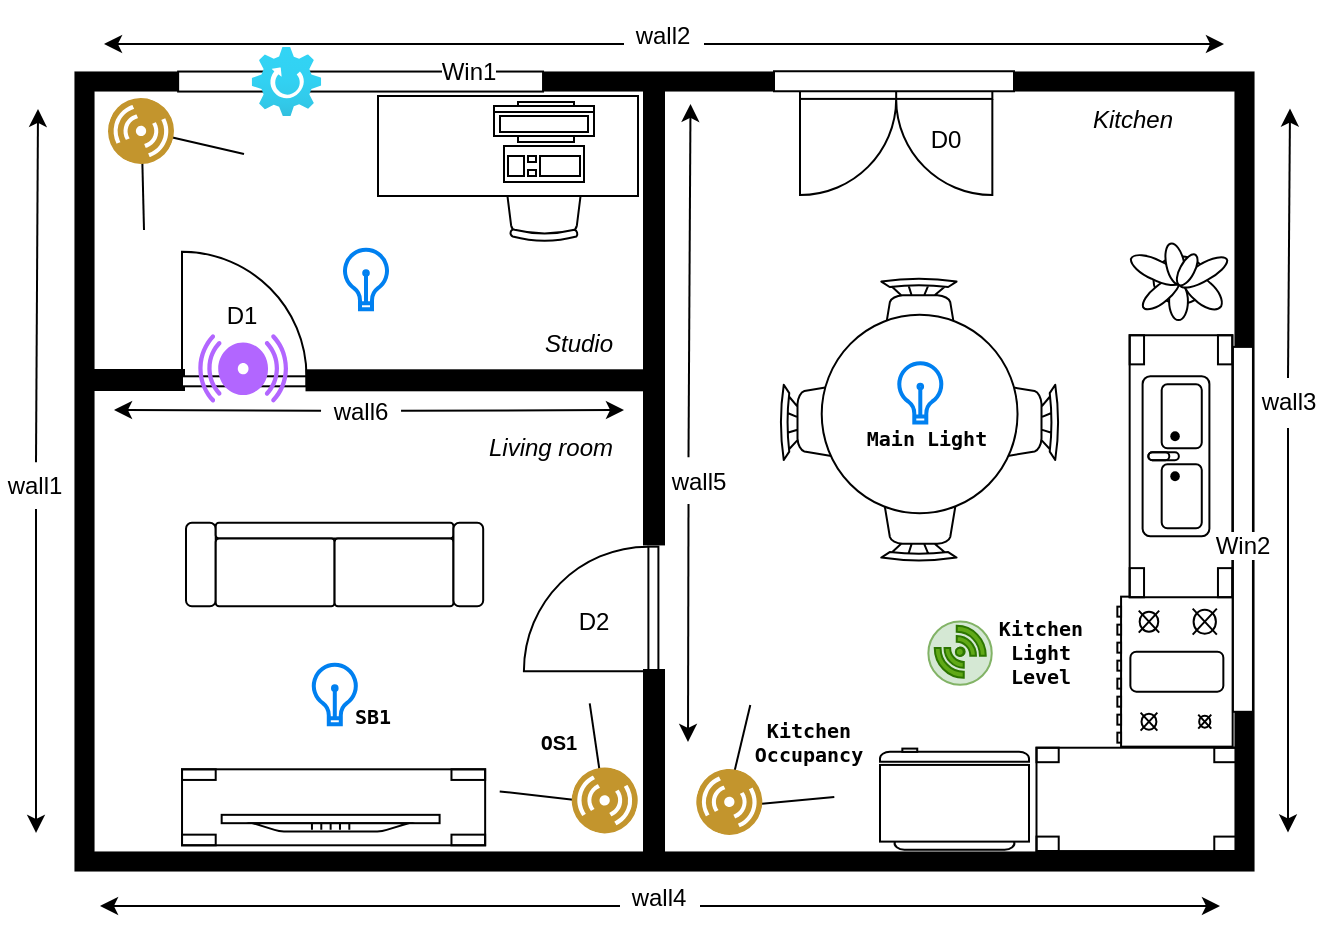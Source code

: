 <mxfile version="22.1.2" type="device">
  <diagram id="qc-cw8mjiicPfDOIfQId" name="Page-1">
    <mxGraphModel dx="3354" dy="2908" grid="1" gridSize="10" guides="1" tooltips="1" connect="1" arrows="1" fold="1" page="1" pageScale="1" pageWidth="800" pageHeight="500" math="0" shadow="0">
      <root>
        <mxCell id="0" />
        <mxCell id="1" parent="0" />
        <mxCell id="7r8yQM-oweqpXDeGi5ox-84" value="" style="verticalLabelPosition=bottom;html=1;verticalAlign=top;align=center;shape=mxgraph.floorplan.chair;shadow=0;direction=south;strokeWidth=1;rotation=-180;container=0;flipH=1;" parent="1" vertex="1">
          <mxGeometry x="561.554" y="-794.736" width="35.946" height="37.726" as="geometry" />
        </mxCell>
        <mxCell id="RznItZ6FsPS7y6rkY32L-12" value="" style="verticalLabelPosition=bottom;html=1;verticalAlign=top;align=center;shape=mxgraph.floorplan.range_2;strokeWidth=1;rotation=90;" parent="1" vertex="1">
          <mxGeometry x="618" y="-680.0" width="75" height="57.65" as="geometry" />
        </mxCell>
        <mxCell id="RznItZ6FsPS7y6rkY32L-13" value="" style="verticalLabelPosition=bottom;html=1;verticalAlign=top;align=center;shape=mxgraph.floorplan.refrigerator;strokeWidth=1;rotation=-180;" parent="1" vertex="1">
          <mxGeometry x="508" y="-612.7" width="74.5" height="50.62" as="geometry" />
        </mxCell>
        <mxCell id="RznItZ6FsPS7y6rkY32L-17" value="" style="verticalLabelPosition=bottom;html=1;verticalAlign=top;align=center;shape=mxgraph.floorplan.table;strokeWidth=1;rotation=-180;" parent="1" vertex="1">
          <mxGeometry x="586.25" y="-613.14" width="100" height="51.67" as="geometry" />
        </mxCell>
        <mxCell id="RznItZ6FsPS7y6rkY32L-88" value="&lt;i&gt;Living room&lt;/i&gt;" style="text;html=1;strokeColor=none;fillColor=none;align=center;verticalAlign=middle;whiteSpace=wrap;rounded=0;fontSize=12;" parent="1" vertex="1">
          <mxGeometry x="297" y="-775.735" width="93" height="25.051" as="geometry" />
        </mxCell>
        <mxCell id="RznItZ6FsPS7y6rkY32L-2" value="" style="verticalLabelPosition=bottom;html=1;verticalAlign=top;align=center;shape=mxgraph.floorplan.room;fillColor=strokeColor;strokeWidth=0;" parent="1" vertex="1">
          <mxGeometry x="105" y="-951.55" width="590" height="400" as="geometry" />
        </mxCell>
        <mxCell id="7r8yQM-oweqpXDeGi5ox-9" value="" style="group;rotation=-180;" parent="1" vertex="1" connectable="0">
          <mxGeometry x="455" y="-950.55" width="133" height="59.46" as="geometry" />
        </mxCell>
        <mxCell id="RznItZ6FsPS7y6rkY32L-38" value="" style="verticalLabelPosition=bottom;html=1;verticalAlign=top;align=center;shape=mxgraph.floorplan.doorDouble;aspect=fixed;strokeWidth=1;rotation=-360;" parent="7r8yQM-oweqpXDeGi5ox-9" vertex="1">
          <mxGeometry x="13" y="8" width="96.17" height="51.09" as="geometry" />
        </mxCell>
        <mxCell id="RznItZ6FsPS7y6rkY32L-39" value="" style="verticalLabelPosition=bottom;html=1;verticalAlign=top;align=center;shape=mxgraph.floorplan.wall;strokeWidth=1;rotation=-180;" parent="7r8yQM-oweqpXDeGi5ox-9" vertex="1">
          <mxGeometry width="120" height="8.35" as="geometry" />
        </mxCell>
        <mxCell id="7r8yQM-oweqpXDeGi5ox-16" value="D0" style="text;html=1;strokeColor=none;fillColor=none;align=center;verticalAlign=middle;whiteSpace=wrap;rounded=0;fontSize=12;" parent="7r8yQM-oweqpXDeGi5ox-9" vertex="1">
          <mxGeometry x="63.17" y="21.02" width="46" height="25.05" as="geometry" />
        </mxCell>
        <mxCell id="7r8yQM-oweqpXDeGi5ox-12" value="" style="group;rotation=-180;" parent="1" vertex="1" connectable="0">
          <mxGeometry x="633" y="-819.55" width="51.34" height="131" as="geometry" />
        </mxCell>
        <mxCell id="RznItZ6FsPS7y6rkY32L-15" value="" style="verticalLabelPosition=bottom;html=1;verticalAlign=top;align=center;shape=mxgraph.floorplan.table;strokeWidth=1;rotation=-90;" parent="7r8yQM-oweqpXDeGi5ox-12" vertex="1">
          <mxGeometry x="-40" y="40" width="131" height="51.34" as="geometry" />
        </mxCell>
        <mxCell id="RznItZ6FsPS7y6rkY32L-14" value="" style="verticalLabelPosition=bottom;html=1;verticalAlign=top;align=center;shape=mxgraph.floorplan.sink_double2;strokeWidth=1;rotation=-90;" parent="7r8yQM-oweqpXDeGi5ox-12" vertex="1">
          <mxGeometry x="-17" y="44" width="80" height="33.401" as="geometry" />
        </mxCell>
        <mxCell id="7r8yQM-oweqpXDeGi5ox-14" value="&lt;i&gt;Kitchen&lt;/i&gt;" style="text;html=1;strokeColor=none;fillColor=none;align=center;verticalAlign=middle;whiteSpace=wrap;rounded=0;fontSize=12;" parent="1" vertex="1">
          <mxGeometry x="588" y="-939.445" width="93" height="25.051" as="geometry" />
        </mxCell>
        <mxCell id="7r8yQM-oweqpXDeGi5ox-93" value="" style="verticalLabelPosition=bottom;html=1;verticalAlign=top;align=center;shape=mxgraph.floorplan.wall;strokeWidth=1;rotation=90;" parent="1" vertex="1">
          <mxGeometry x="598.25" y="-733.55" width="182.45" height="22.45" as="geometry" />
        </mxCell>
        <mxCell id="7r8yQM-oweqpXDeGi5ox-75" value="" style="verticalLabelPosition=bottom;html=1;verticalAlign=top;align=center;shape=mxgraph.floorplan.plant;strokeWidth=1;" parent="1" vertex="1">
          <mxGeometry x="635" y="-867.55" width="42" height="40.58" as="geometry" />
        </mxCell>
        <mxCell id="7r8yQM-oweqpXDeGi5ox-153" value="&lt;pre style=&quot;font-size: 10px;&quot;&gt;&lt;b&gt;Kitchen&lt;br/&gt;Light&lt;br/&gt;Level&lt;/b&gt;&lt;/pre&gt;" style="text;html=1;strokeColor=none;fillColor=none;align=center;verticalAlign=middle;whiteSpace=wrap;rounded=0;" parent="1" vertex="1">
          <mxGeometry x="574.5" y="-674.73" width="27" height="26.6" as="geometry" />
        </mxCell>
        <mxCell id="7r8yQM-oweqpXDeGi5ox-167" value="" style="group" parent="1" vertex="1" connectable="0">
          <mxGeometry x="532.19" y="-676.27" width="31.68" height="31.68" as="geometry" />
        </mxCell>
        <mxCell id="7r8yQM-oweqpXDeGi5ox-154" value="" style="ellipse;whiteSpace=wrap;html=1;aspect=fixed;fillColor=#d5e8d4;strokeColor=#82b366;" parent="7r8yQM-oweqpXDeGi5ox-167" vertex="1">
          <mxGeometry width="31.68" height="31.68" as="geometry" />
        </mxCell>
        <mxCell id="7r8yQM-oweqpXDeGi5ox-155" value="" style="shape=mxgraph.signs.tech.rss;html=1;pointerEvents=1;fillColor=#60a917;strokeColor=#2D7600;verticalLabelPosition=bottom;verticalAlign=top;align=center;fontColor=#ffffff;" parent="7r8yQM-oweqpXDeGi5ox-167" vertex="1">
          <mxGeometry x="14.18" y="2.202" width="14.5" height="14.97" as="geometry" />
        </mxCell>
        <mxCell id="7r8yQM-oweqpXDeGi5ox-156" value="" style="shape=mxgraph.signs.tech.rss;html=1;pointerEvents=1;fillColor=#60a917;strokeColor=#2D7600;verticalLabelPosition=bottom;verticalAlign=top;align=center;flipV=1;flipH=1;fontColor=#ffffff;" parent="7r8yQM-oweqpXDeGi5ox-167" vertex="1">
          <mxGeometry x="3.18" y="13.202" width="14.5" height="14.97" as="geometry" />
        </mxCell>
        <mxCell id="7r8yQM-oweqpXDeGi5ox-87" value="" style="verticalLabelPosition=bottom;html=1;verticalAlign=top;align=center;shape=mxgraph.floorplan.chair;shadow=0;direction=south;strokeWidth=1;rotation=-90;container=0;" parent="1" vertex="1">
          <mxGeometry x="509.555" y="-849.002" width="35.946" height="37.726" as="geometry" />
        </mxCell>
        <mxCell id="7r8yQM-oweqpXDeGi5ox-88" value="" style="verticalLabelPosition=bottom;html=1;verticalAlign=top;align=center;shape=mxgraph.floorplan.chair;shadow=0;direction=south;strokeWidth=1;rotation=-90;container=0;flipH=1;" parent="1" vertex="1">
          <mxGeometry x="509.555" y="-743.164" width="35.946" height="37.726" as="geometry" />
        </mxCell>
        <mxCell id="RznItZ6FsPS7y6rkY32L-21" value="" style="verticalLabelPosition=bottom;html=1;verticalAlign=top;align=center;shape=mxgraph.floorplan.chair;shadow=0;direction=south;strokeWidth=1;rotation=-180;container=0;" parent="1" vertex="1">
          <mxGeometry x="458" y="-794.736" width="35.946" height="37.726" as="geometry" />
        </mxCell>
        <mxCell id="RznItZ6FsPS7y6rkY32L-24" value="" style="shape=ellipse;shadow=0;strokeWidth=1;rotation=-180;container=0;" parent="1" vertex="1">
          <mxGeometry x="478.858" y="-829.605" width="97.916" height="99.237" as="geometry" />
        </mxCell>
        <mxCell id="0M6jd2dRWZS2fC3PjOVr-3" value="" style="verticalLabelPosition=bottom;html=1;verticalAlign=top;align=center;shape=mxgraph.floorplan.wall;fillColor=strokeColor;" parent="1" vertex="1">
          <mxGeometry x="110" y="-802" width="50" height="10" as="geometry" />
        </mxCell>
        <mxCell id="0M6jd2dRWZS2fC3PjOVr-4" value="" style="verticalLabelPosition=bottom;html=1;verticalAlign=top;align=center;shape=mxgraph.floorplan.wall;fillColor=strokeColor;rotation=90;" parent="1" vertex="1">
          <mxGeometry x="281.25" y="-833.53" width="227.5" height="10" as="geometry" />
        </mxCell>
        <mxCell id="0M6jd2dRWZS2fC3PjOVr-5" value="" style="verticalLabelPosition=bottom;html=1;verticalAlign=top;align=center;shape=mxgraph.floorplan.doorRight;aspect=fixed;strokeWidth=1;rotation=0;flipH=1;flipV=1;" parent="1" vertex="1">
          <mxGeometry x="159" y="-860.0" width="62.25" height="66.15" as="geometry" />
        </mxCell>
        <mxCell id="0M6jd2dRWZS2fC3PjOVr-6" value="D1" style="text;html=1;strokeColor=none;fillColor=none;align=center;verticalAlign=middle;whiteSpace=wrap;rounded=0;fontSize=12;rotation=0;" parent="1" vertex="1">
          <mxGeometry x="159" y="-842" width="60" height="25.05" as="geometry" />
        </mxCell>
        <mxCell id="0M6jd2dRWZS2fC3PjOVr-8" value="" style="verticalLabelPosition=bottom;html=1;verticalAlign=top;align=center;shape=mxgraph.floorplan.wall;fillColor=strokeColor;" parent="1" vertex="1">
          <mxGeometry x="221.25" y="-801.85" width="168.75" height="10" as="geometry" />
        </mxCell>
        <mxCell id="DHhN4xZnDI9eWVdaT0hH-5" value="" style="verticalLabelPosition=bottom;html=1;verticalAlign=top;align=center;shape=mxgraph.floorplan.couch;strokeWidth=1;rotation=0;" parent="1" vertex="1">
          <mxGeometry x="161" y="-725.58" width="148.59" height="41.752" as="geometry" />
        </mxCell>
        <mxCell id="DHhN4xZnDI9eWVdaT0hH-6" value="" style="group;rotation=-90;" parent="1" vertex="1" connectable="0">
          <mxGeometry x="220.436" y="-655.58" width="90.14" height="153.001" as="geometry" />
        </mxCell>
        <mxCell id="DHhN4xZnDI9eWVdaT0hH-7" value="" style="verticalLabelPosition=bottom;html=1;verticalAlign=top;align=center;shape=mxgraph.floorplan.table;strokeWidth=1;rotation=-180;container=0;" parent="DHhN4xZnDI9eWVdaT0hH-6" vertex="1">
          <mxGeometry x="-61.42" y="53.23" width="151.56" height="38" as="geometry" />
        </mxCell>
        <mxCell id="DHhN4xZnDI9eWVdaT0hH-8" value="" style="verticalLabelPosition=bottom;html=1;verticalAlign=top;align=center;shape=mxgraph.floorplan.flat_tv;strokeWidth=1;rotation=-180;container=0;" parent="DHhN4xZnDI9eWVdaT0hH-6" vertex="1">
          <mxGeometry x="-41.605" y="76.0" width="108.966" height="8.35" as="geometry" />
        </mxCell>
        <mxCell id="7r8yQM-oweqpXDeGi5ox-100" value="" style="group" parent="1" vertex="1" connectable="0">
          <mxGeometry x="224" y="-654.58" width="44" height="38.8" as="geometry" />
        </mxCell>
        <mxCell id="7r8yQM-oweqpXDeGi5ox-96" value="" style="html=1;verticalLabelPosition=bottom;align=center;labelBackgroundColor=#ffffff;verticalAlign=top;strokeWidth=2;strokeColor=#0080F0;shadow=0;dashed=0;shape=mxgraph.ios7.icons.lightbulb;" parent="7r8yQM-oweqpXDeGi5ox-100" vertex="1">
          <mxGeometry width="22.8" height="29.7" as="geometry" />
        </mxCell>
        <mxCell id="RznItZ6FsPS7y6rkY32L-68" value="&lt;pre style=&quot;font-size: 10px;&quot;&gt;&lt;b&gt;SB1&lt;/b&gt;&lt;/pre&gt;" style="text;html=1;strokeColor=none;fillColor=none;align=center;verticalAlign=middle;whiteSpace=wrap;rounded=0;" parent="7r8yQM-oweqpXDeGi5ox-100" vertex="1">
          <mxGeometry x="17" y="12.2" width="27" height="26.6" as="geometry" />
        </mxCell>
        <mxCell id="0M6jd2dRWZS2fC3PjOVr-21" value="" style="group;rotation=-180;" parent="1" vertex="1" connectable="0">
          <mxGeometry x="267" y="-939" width="120" height="70" as="geometry" />
        </mxCell>
        <mxCell id="0M6jd2dRWZS2fC3PjOVr-17" value="" style="verticalLabelPosition=bottom;html=1;verticalAlign=top;align=center;shape=mxgraph.floorplan.office_chair;shadow=0;rotation=-180;" parent="0M6jd2dRWZS2fC3PjOVr-21" vertex="1">
          <mxGeometry x="53" y="30" width="40" height="43" as="geometry" />
        </mxCell>
        <mxCell id="0M6jd2dRWZS2fC3PjOVr-18" value="" style="shape=rect;shadow=0;html=1;rotation=-180;" parent="0M6jd2dRWZS2fC3PjOVr-21" vertex="1">
          <mxGeometry x="-10" width="130" height="50" as="geometry" />
        </mxCell>
        <mxCell id="0M6jd2dRWZS2fC3PjOVr-19" value="" style="verticalLabelPosition=bottom;html=1;verticalAlign=top;align=center;shape=mxgraph.floorplan.workstation;shadow=0;flipV=1;rotation=-180;" parent="0M6jd2dRWZS2fC3PjOVr-21" vertex="1">
          <mxGeometry x="48" y="3" width="50" height="40" as="geometry" />
        </mxCell>
        <mxCell id="0M6jd2dRWZS2fC3PjOVr-24" value="" style="verticalLabelPosition=bottom;html=1;verticalAlign=top;align=center;shape=mxgraph.floorplan.doorRight;aspect=fixed;strokeWidth=1;rotation=-90;flipH=1;flipV=1;" parent="1" vertex="1">
          <mxGeometry x="333" y="-715.62" width="62.25" height="66.15" as="geometry" />
        </mxCell>
        <mxCell id="0M6jd2dRWZS2fC3PjOVr-25" value="" style="verticalLabelPosition=bottom;html=1;verticalAlign=top;align=center;shape=mxgraph.floorplan.wall;fillColor=strokeColor;rotation=90;" parent="1" vertex="1">
          <mxGeometry x="345.32" y="-607.31" width="99.37" height="10" as="geometry" />
        </mxCell>
        <mxCell id="0M6jd2dRWZS2fC3PjOVr-27" value="D2" style="text;html=1;strokeColor=none;fillColor=none;align=center;verticalAlign=middle;whiteSpace=wrap;rounded=0;fontSize=12;rotation=0;" parent="1" vertex="1">
          <mxGeometry x="335.25" y="-688.55" width="60" height="25.05" as="geometry" />
        </mxCell>
        <mxCell id="7r8yQM-oweqpXDeGi5ox-103" value="&lt;pre style=&quot;font-size: 10px;&quot;&gt;&lt;b&gt;Main Light&lt;/b&gt;&lt;/pre&gt;" style="text;html=1;strokeColor=none;fillColor=none;align=center;verticalAlign=middle;whiteSpace=wrap;rounded=0;" parent="1" vertex="1">
          <mxGeometry x="500" y="-781.72" width="63" height="26.6" as="geometry" />
        </mxCell>
        <mxCell id="7r8yQM-oweqpXDeGi5ox-102" value="" style="html=1;verticalLabelPosition=bottom;align=center;labelBackgroundColor=#ffffff;verticalAlign=top;strokeWidth=2;strokeColor=#0080F0;shadow=0;dashed=0;shape=mxgraph.ios7.icons.lightbulb;" parent="1" vertex="1">
          <mxGeometry x="516.75" y="-805.42" width="22.8" height="29.7" as="geometry" />
        </mxCell>
        <mxCell id="0M6jd2dRWZS2fC3PjOVr-30" value="&lt;i&gt;Studio&lt;/i&gt;" style="text;html=1;strokeColor=none;fillColor=none;align=center;verticalAlign=middle;whiteSpace=wrap;rounded=0;fontSize=12;" parent="1" vertex="1">
          <mxGeometry x="329" y="-827.32" width="57" height="25.05" as="geometry" />
        </mxCell>
        <mxCell id="0M6jd2dRWZS2fC3PjOVr-32" value="" style="html=1;verticalLabelPosition=bottom;align=center;labelBackgroundColor=#ffffff;verticalAlign=top;strokeWidth=2;strokeColor=#0080F0;shadow=0;dashed=0;shape=mxgraph.ios7.icons.lightbulb;" parent="1" vertex="1">
          <mxGeometry x="239.6" y="-862.11" width="22.8" height="29.7" as="geometry" />
        </mxCell>
        <mxCell id="7r8yQM-oweqpXDeGi5ox-122" value="" style="group;rotation=-180;direction=north;" parent="1" vertex="1" connectable="0">
          <mxGeometry x="417.15" y="-637.548" width="68.71" height="72.708" as="geometry" />
        </mxCell>
        <mxCell id="7r8yQM-oweqpXDeGi5ox-123" value="" style="endArrow=none;html=1;rounded=0;" parent="7r8yQM-oweqpXDeGi5ox-122" edge="1">
          <mxGeometry width="50" height="50" relative="1" as="geometry">
            <mxPoint x="68" y="49" as="sourcePoint" />
            <mxPoint x="15" y="54" as="targetPoint" />
          </mxGeometry>
        </mxCell>
        <mxCell id="7r8yQM-oweqpXDeGi5ox-124" value="" style="endArrow=none;html=1;rounded=0;" parent="7r8yQM-oweqpXDeGi5ox-122" edge="1">
          <mxGeometry width="50" height="50" relative="1" as="geometry">
            <mxPoint x="26" y="3" as="sourcePoint" />
            <mxPoint x="16" y="45" as="targetPoint" />
          </mxGeometry>
        </mxCell>
        <mxCell id="7r8yQM-oweqpXDeGi5ox-125" value="" style="image;aspect=fixed;perimeter=ellipsePerimeter;html=1;align=center;shadow=0;dashed=0;fontColor=#4277BB;labelBackgroundColor=default;fontSize=12;spacingTop=3;image=img/lib/ibm/users/sensor.svg;rotation=-522;" parent="7r8yQM-oweqpXDeGi5ox-122" vertex="1">
          <mxGeometry x="-1" y="35" width="33" height="33" as="geometry" />
        </mxCell>
        <mxCell id="7r8yQM-oweqpXDeGi5ox-126" value="&lt;pre style=&quot;font-size: 10px;&quot;&gt;&lt;b&gt;Kitchen&lt;br/&gt;Occupancy&lt;/b&gt;&lt;/pre&gt;" style="text;html=1;strokeColor=none;fillColor=none;align=center;verticalAlign=middle;whiteSpace=wrap;rounded=0;" parent="7r8yQM-oweqpXDeGi5ox-122" vertex="1">
          <mxGeometry x="41.71" y="8.398" width="27" height="26.6" as="geometry" />
        </mxCell>
        <mxCell id="7r8yQM-oweqpXDeGi5ox-120" value="" style="group;flipV=0;flipH=0;" parent="1" vertex="1" connectable="0">
          <mxGeometry x="316.004" y="-641.046" width="98.856" height="76.205" as="geometry" />
        </mxCell>
        <mxCell id="7r8yQM-oweqpXDeGi5ox-118" value="" style="group;rotation=357;direction=north;flipH=0;flipV=1;" parent="7r8yQM-oweqpXDeGi5ox-120" vertex="1" connectable="0">
          <mxGeometry x="1.856" y="1.748" width="68.708" height="72.708" as="geometry" />
        </mxCell>
        <mxCell id="7r8yQM-oweqpXDeGi5ox-113" value="" style="endArrow=none;html=1;rounded=0;" parent="7r8yQM-oweqpXDeGi5ox-118" edge="1">
          <mxGeometry width="50" height="50" relative="1" as="geometry">
            <mxPoint y="48" as="sourcePoint" />
            <mxPoint x="53" y="54" as="targetPoint" />
          </mxGeometry>
        </mxCell>
        <mxCell id="7r8yQM-oweqpXDeGi5ox-114" value="" style="endArrow=none;html=1;rounded=0;" parent="7r8yQM-oweqpXDeGi5ox-118" edge="1">
          <mxGeometry width="50" height="50" relative="1" as="geometry">
            <mxPoint x="45" y="4" as="sourcePoint" />
            <mxPoint x="51" y="45" as="targetPoint" />
          </mxGeometry>
        </mxCell>
        <mxCell id="7r8yQM-oweqpXDeGi5ox-110" value="" style="image;aspect=fixed;perimeter=ellipsePerimeter;html=1;align=center;shadow=0;dashed=0;fontColor=#4277BB;labelBackgroundColor=default;fontSize=12;spacingTop=3;image=img/lib/ibm/users/sensor.svg;rotation=15;" parent="7r8yQM-oweqpXDeGi5ox-118" vertex="1">
          <mxGeometry x="36" y="36" width="33" height="33" as="geometry" />
        </mxCell>
        <mxCell id="0M6jd2dRWZS2fC3PjOVr-40" value="" style="group;flipV=0;flipH=0;" parent="1" vertex="1" connectable="0">
          <mxGeometry x="326.004" y="-631.046" width="98.856" height="76.205" as="geometry" />
        </mxCell>
        <mxCell id="0M6jd2dRWZS2fC3PjOVr-45" value="&lt;pre style=&quot;font-size: 10px;&quot;&gt;&lt;b style=&quot;background-color: initial;&quot;&gt;O&lt;/b&gt;&lt;b style=&quot;background-color: initial; font-family: Helvetica; white-space: normal;&quot;&gt;S1&lt;/b&gt;&lt;/pre&gt;" style="text;html=1;strokeColor=none;fillColor=none;align=center;verticalAlign=middle;whiteSpace=wrap;rounded=0;" parent="0M6jd2dRWZS2fC3PjOVr-40" vertex="1">
          <mxGeometry x="7.856" y="1.776" width="27" height="26.6" as="geometry" />
        </mxCell>
        <mxCell id="0M6jd2dRWZS2fC3PjOVr-41" value="" style="group;rotation=-176;direction=north;flipH=0;flipV=1;" parent="1" vertex="1" connectable="0">
          <mxGeometry x="120" y="-938.998" width="68.708" height="72.708" as="geometry" />
        </mxCell>
        <mxCell id="0M6jd2dRWZS2fC3PjOVr-42" value="" style="endArrow=none;html=1;rounded=0;" parent="0M6jd2dRWZS2fC3PjOVr-41" edge="1">
          <mxGeometry width="50" height="50" relative="1" as="geometry">
            <mxPoint x="70" y="29" as="sourcePoint" />
            <mxPoint x="18" y="17" as="targetPoint" />
          </mxGeometry>
        </mxCell>
        <mxCell id="0M6jd2dRWZS2fC3PjOVr-43" value="" style="endArrow=none;html=1;rounded=0;" parent="0M6jd2dRWZS2fC3PjOVr-41" edge="1">
          <mxGeometry width="50" height="50" relative="1" as="geometry">
            <mxPoint x="20" y="67" as="sourcePoint" />
            <mxPoint x="19" y="26" as="targetPoint" />
          </mxGeometry>
        </mxCell>
        <mxCell id="0M6jd2dRWZS2fC3PjOVr-44" value="" style="image;aspect=fixed;perimeter=ellipsePerimeter;html=1;align=center;shadow=0;dashed=0;fontColor=#4277BB;labelBackgroundColor=default;fontSize=12;spacingTop=3;image=img/lib/ibm/users/sensor.svg;rotation=-518;" parent="0M6jd2dRWZS2fC3PjOVr-41" vertex="1">
          <mxGeometry x="2" y="1" width="33" height="33" as="geometry" />
        </mxCell>
        <mxCell id="0M6jd2dRWZS2fC3PjOVr-54" value="" style="verticalLabelPosition=bottom;html=1;verticalAlign=top;align=center;shape=mxgraph.floorplan.wall;strokeWidth=1;rotation=0;" parent="1" vertex="1">
          <mxGeometry x="157.07" y="-957.45" width="182.45" height="22.45" as="geometry" />
        </mxCell>
        <mxCell id="0M6jd2dRWZS2fC3PjOVr-55" value="&lt;span style=&quot;background-color: rgb(255, 255, 255);&quot;&gt;Win1&lt;/span&gt;" style="text;html=1;strokeColor=none;fillColor=none;align=center;verticalAlign=middle;whiteSpace=wrap;rounded=0;fontSize=12;" parent="1" vertex="1">
          <mxGeometry x="278.74" y="-963.6" width="47.26" height="25.05" as="geometry" />
        </mxCell>
        <mxCell id="0M6jd2dRWZS2fC3PjOVr-56" value="" style="image;aspect=fixed;html=1;points=[];align=center;fontSize=12;image=img/lib/azure2/general/Gear.svg;" parent="1" vertex="1">
          <mxGeometry x="193.87" y="-963.59" width="34.73" height="34.73" as="geometry" />
        </mxCell>
        <mxCell id="7r8yQM-oweqpXDeGi5ox-21" value="&lt;span style=&quot;background-color: rgb(255, 255, 255);&quot;&gt;Win2&lt;/span&gt;" style="text;html=1;strokeColor=none;fillColor=none;align=center;verticalAlign=middle;whiteSpace=wrap;rounded=0;fontSize=12;" parent="1" vertex="1">
          <mxGeometry x="642.98" y="-726.825" width="93" height="25.051" as="geometry" />
        </mxCell>
        <mxCell id="vrruzYlt1HzjlDkKj_sJ-4" value="" style="group" parent="1" vertex="1" connectable="0">
          <mxGeometry x="68" y="-932.55" width="35" height="362" as="geometry" />
        </mxCell>
        <mxCell id="vrruzYlt1HzjlDkKj_sJ-5" value="wall1" style="text;html=1;strokeColor=none;fillColor=none;align=center;verticalAlign=middle;whiteSpace=wrap;rounded=0;fontSize=12;" parent="vrruzYlt1HzjlDkKj_sJ-4" vertex="1">
          <mxGeometry y="176.13" width="35" height="25.05" as="geometry" />
        </mxCell>
        <mxCell id="vrruzYlt1HzjlDkKj_sJ-6" value="" style="endArrow=classic;html=1;rounded=0;" parent="vrruzYlt1HzjlDkKj_sJ-4" edge="1">
          <mxGeometry width="50" height="50" relative="1" as="geometry">
            <mxPoint x="18" y="176.7" as="sourcePoint" />
            <mxPoint x="19" as="targetPoint" />
          </mxGeometry>
        </mxCell>
        <mxCell id="vrruzYlt1HzjlDkKj_sJ-7" value="" style="endArrow=classic;html=1;rounded=0;" parent="vrruzYlt1HzjlDkKj_sJ-4" edge="1">
          <mxGeometry width="50" height="50" relative="1" as="geometry">
            <mxPoint x="18" y="200.0" as="sourcePoint" />
            <mxPoint x="18" y="362" as="targetPoint" />
          </mxGeometry>
        </mxCell>
        <mxCell id="vrruzYlt1HzjlDkKj_sJ-8" value="" style="group;rotation=90;" parent="1" vertex="1" connectable="0">
          <mxGeometry x="384.98" y="-1150" width="35" height="362" as="geometry" />
        </mxCell>
        <mxCell id="vrruzYlt1HzjlDkKj_sJ-9" value="wall2" style="text;html=1;strokeColor=none;fillColor=none;align=center;verticalAlign=middle;whiteSpace=wrap;rounded=0;fontSize=12;rotation=0;" parent="vrruzYlt1HzjlDkKj_sJ-8" vertex="1">
          <mxGeometry x="-3" y="168" width="35" height="25.05" as="geometry" />
        </mxCell>
        <mxCell id="vrruzYlt1HzjlDkKj_sJ-10" value="" style="endArrow=classic;html=1;rounded=0;" parent="vrruzYlt1HzjlDkKj_sJ-8" edge="1">
          <mxGeometry width="50" height="50" relative="1" as="geometry">
            <mxPoint x="35.02" y="185" as="sourcePoint" />
            <mxPoint x="295.02" y="185" as="targetPoint" />
          </mxGeometry>
        </mxCell>
        <mxCell id="vrruzYlt1HzjlDkKj_sJ-11" value="" style="endArrow=classic;html=1;rounded=0;" parent="vrruzYlt1HzjlDkKj_sJ-8" edge="1">
          <mxGeometry width="50" height="50" relative="1" as="geometry">
            <mxPoint x="-4.98" y="185" as="sourcePoint" />
            <mxPoint x="-264.98" y="185" as="targetPoint" />
          </mxGeometry>
        </mxCell>
        <mxCell id="vrruzYlt1HzjlDkKj_sJ-12" value="" style="endArrow=classic;html=1;rounded=0;" parent="1" edge="1">
          <mxGeometry width="50" height="50" relative="1" as="geometry">
            <mxPoint x="712" y="-798" as="sourcePoint" />
            <mxPoint x="713" y="-932.75" as="targetPoint" />
          </mxGeometry>
        </mxCell>
        <mxCell id="vrruzYlt1HzjlDkKj_sJ-13" value="" style="endArrow=classic;html=1;rounded=0;" parent="1" edge="1">
          <mxGeometry width="50" height="50" relative="1" as="geometry">
            <mxPoint x="712" y="-773" as="sourcePoint" />
            <mxPoint x="712" y="-570.75" as="targetPoint" />
          </mxGeometry>
        </mxCell>
        <mxCell id="vrruzYlt1HzjlDkKj_sJ-14" value="wall3" style="text;html=1;strokeColor=none;fillColor=none;align=center;verticalAlign=middle;whiteSpace=wrap;rounded=0;fontSize=12;" parent="1" vertex="1">
          <mxGeometry x="695" y="-798.62" width="35" height="25.05" as="geometry" />
        </mxCell>
        <mxCell id="vrruzYlt1HzjlDkKj_sJ-15" value="" style="group;rotation=90;" parent="1" vertex="1" connectable="0">
          <mxGeometry x="382.98" y="-719" width="35" height="362" as="geometry" />
        </mxCell>
        <mxCell id="vrruzYlt1HzjlDkKj_sJ-16" value="wall4" style="text;html=1;strokeColor=none;fillColor=none;align=center;verticalAlign=middle;whiteSpace=wrap;rounded=0;fontSize=12;rotation=0;" parent="vrruzYlt1HzjlDkKj_sJ-15" vertex="1">
          <mxGeometry x="-3" y="168" width="35" height="25.05" as="geometry" />
        </mxCell>
        <mxCell id="vrruzYlt1HzjlDkKj_sJ-17" value="" style="endArrow=classic;html=1;rounded=0;" parent="vrruzYlt1HzjlDkKj_sJ-15" edge="1">
          <mxGeometry width="50" height="50" relative="1" as="geometry">
            <mxPoint x="35.02" y="185" as="sourcePoint" />
            <mxPoint x="295.02" y="185" as="targetPoint" />
          </mxGeometry>
        </mxCell>
        <mxCell id="vrruzYlt1HzjlDkKj_sJ-18" value="" style="endArrow=classic;html=1;rounded=0;" parent="vrruzYlt1HzjlDkKj_sJ-15" edge="1">
          <mxGeometry width="50" height="50" relative="1" as="geometry">
            <mxPoint x="-4.98" y="185" as="sourcePoint" />
            <mxPoint x="-264.98" y="185" as="targetPoint" />
          </mxGeometry>
        </mxCell>
        <mxCell id="vrruzYlt1HzjlDkKj_sJ-19" value="" style="group" parent="1" vertex="1" connectable="0">
          <mxGeometry x="394.25" y="-935.05" width="35" height="362" as="geometry" />
        </mxCell>
        <mxCell id="vrruzYlt1HzjlDkKj_sJ-20" value="wall5" style="text;html=1;strokeColor=none;fillColor=none;align=center;verticalAlign=middle;whiteSpace=wrap;rounded=0;fontSize=12;" parent="vrruzYlt1HzjlDkKj_sJ-19" vertex="1">
          <mxGeometry x="6" y="176.13" width="35" height="25.05" as="geometry" />
        </mxCell>
        <mxCell id="vrruzYlt1HzjlDkKj_sJ-21" value="" style="endArrow=classic;html=1;rounded=0;" parent="vrruzYlt1HzjlDkKj_sJ-19" edge="1">
          <mxGeometry width="50" height="50" relative="1" as="geometry">
            <mxPoint x="18" y="176.7" as="sourcePoint" />
            <mxPoint x="19" as="targetPoint" />
          </mxGeometry>
        </mxCell>
        <mxCell id="vrruzYlt1HzjlDkKj_sJ-22" value="" style="endArrow=classic;html=1;rounded=0;" parent="vrruzYlt1HzjlDkKj_sJ-19" edge="1">
          <mxGeometry width="50" height="50" relative="1" as="geometry">
            <mxPoint x="18" y="200.0" as="sourcePoint" />
            <mxPoint x="17.75" y="319.05" as="targetPoint" />
          </mxGeometry>
        </mxCell>
        <mxCell id="vrruzYlt1HzjlDkKj_sJ-23" value="" style="group;rotation=90;" parent="1" vertex="1" connectable="0">
          <mxGeometry x="233.5" y="-961.57" width="35" height="362" as="geometry" />
        </mxCell>
        <mxCell id="vrruzYlt1HzjlDkKj_sJ-24" value="wall6" style="text;html=1;strokeColor=none;fillColor=none;align=center;verticalAlign=middle;whiteSpace=wrap;rounded=0;fontSize=12;rotation=0;" parent="vrruzYlt1HzjlDkKj_sJ-23" vertex="1">
          <mxGeometry x="-3" y="168" width="35" height="25.05" as="geometry" />
        </mxCell>
        <mxCell id="vrruzYlt1HzjlDkKj_sJ-25" value="" style="endArrow=classic;html=1;rounded=0;" parent="vrruzYlt1HzjlDkKj_sJ-23" edge="1">
          <mxGeometry width="50" height="50" relative="1" as="geometry">
            <mxPoint x="35.02" y="180" as="sourcePoint" />
            <mxPoint x="146.5" y="179.57" as="targetPoint" />
          </mxGeometry>
        </mxCell>
        <mxCell id="vrruzYlt1HzjlDkKj_sJ-26" value="" style="endArrow=classic;html=1;rounded=0;" parent="vrruzYlt1HzjlDkKj_sJ-23" edge="1">
          <mxGeometry width="50" height="50" relative="1" as="geometry">
            <mxPoint x="-4.98" y="180" as="sourcePoint" />
            <mxPoint x="-108.5" y="179.57" as="targetPoint" />
          </mxGeometry>
        </mxCell>
        <mxCell id="uVuIE0xZOwHS_JLGDCft-1" value="" style="shadow=0;dashed=0;html=1;strokeColor=none;fillColor=#B266FF;labelPosition=center;verticalLabelPosition=bottom;verticalAlign=top;align=center;outlineConnect=0;shape=mxgraph.veeam.2d.alarm;" parent="vrruzYlt1HzjlDkKj_sJ-23" vertex="1">
          <mxGeometry x="-66.5" y="141.57" width="45" height="34.37" as="geometry" />
        </mxCell>
      </root>
    </mxGraphModel>
  </diagram>
</mxfile>
